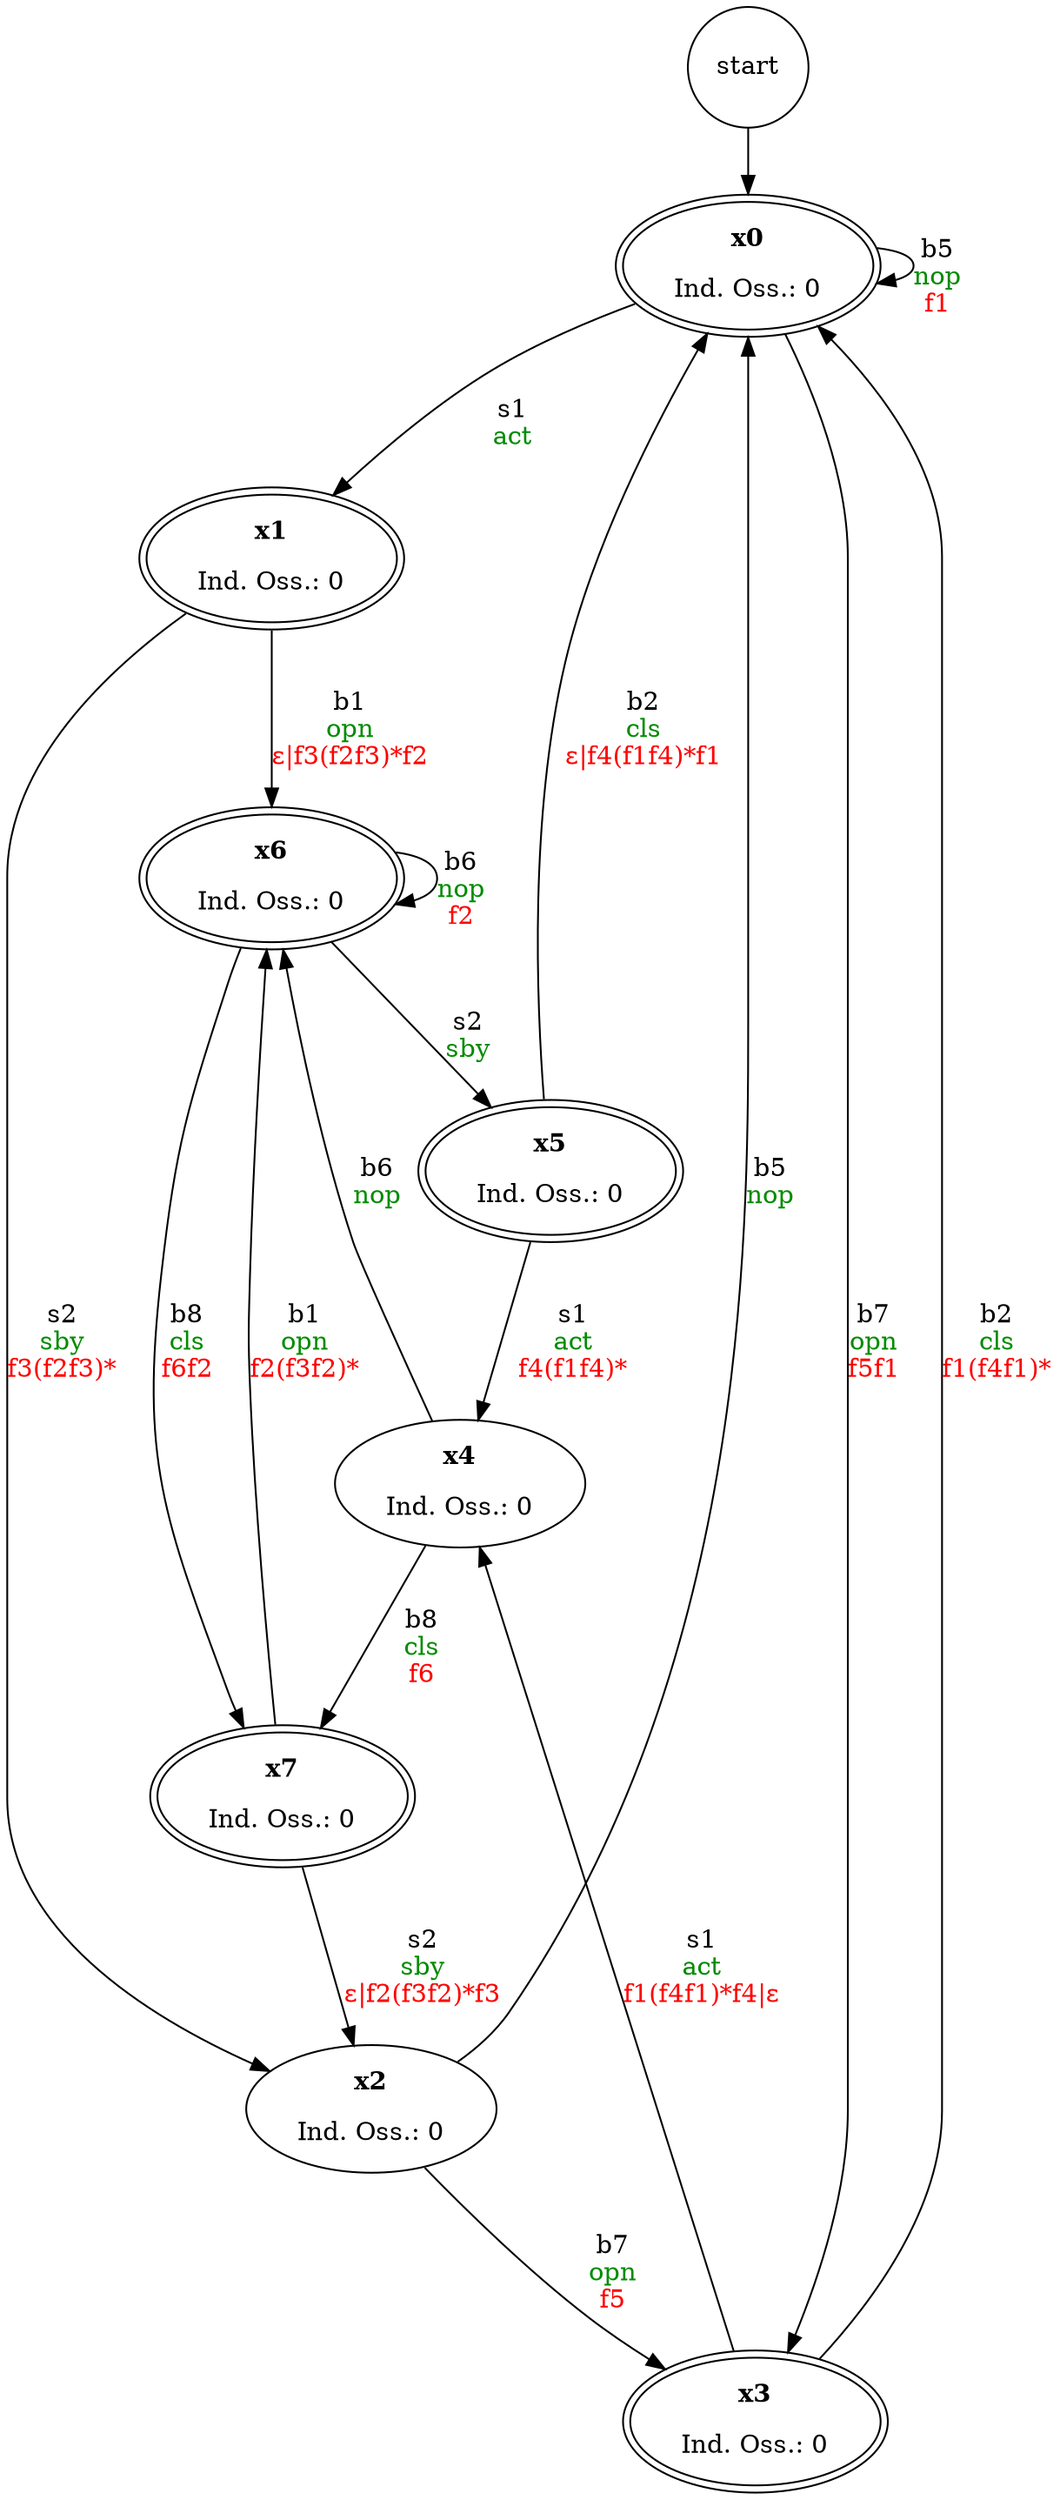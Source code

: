 digraph SpazioComportamentale {
    // ARCHI
    start	->	nx0
	nx0	->	nx1 [label=<<br/>s1<br/><font color="green4">act</font>>]
	nx0	->	nx0 [label=<<br/>b5<br/><font color="green4">nop</font><br/><font color="red">f1</font>>]
	nx0	->	nx3 [label=<<br/>b7<br/><font color="green4">opn</font><br/><font color="red">f5f1</font>>]
	nx1	->	nx6 [label=<<br/>b1<br/><font color="green4">opn</font><br/><font color="red">ε|f3(f2f3)*f2</font>>]
	nx1	->	nx2 [label=<<br/>s2<br/><font color="green4">sby</font><br/><font color="red">f3(f2f3)*</font>>]
	nx6	->	nx5 [label=<<br/>s2<br/><font color="green4">sby</font>>]
	nx6	->	nx6 [label=<<br/>b6<br/><font color="green4">nop</font><br/><font color="red">f2</font>>]
	nx6	->	nx7 [label=<<br/>b8<br/><font color="green4">cls</font><br/><font color="red">f6f2</font>>]
	nx3	->	nx4 [label=<<br/>s1<br/><font color="green4">act</font><br/><font color="red">f1(f4f1)*f4|ε</font>>]
	nx3	->	nx0 [label=<<br/>b2<br/><font color="green4">cls</font><br/><font color="red">f1(f4f1)*</font>>]
	nx4	->	nx6 [label=<<br/>b6<br/><font color="green4">nop</font>>]
	nx4	->	nx7 [label=<<br/>b8<br/><font color="green4">cls</font><br/><font color="red">f6</font>>]
	nx7	->	nx2 [label=<<br/>s2<br/><font color="green4">sby</font><br/><font color="red">ε|f2(f3f2)*f3</font>>]
	nx7	->	nx6 [label=<<br/>b1<br/><font color="green4">opn</font><br/><font color="red">f2(f3f2)*</font>>]
	nx5	->	nx0 [label=<<br/>b2<br/><font color="green4">cls</font><br/><font color="red">ε|f4(f1f4)*f1</font>>]
	nx5	->	nx4 [label=<<br/>s1<br/><font color="green4">act</font><br/><font color="red">f4(f1f4)*</font>>]
	nx2	->	nx0 [label=<<br/>b5<br/><font color="green4">nop</font>>]
	nx2	->	nx3 [label=<<br/>b7<br/><font color="green4">opn</font><br/><font color="red">f5</font>>]

    // NODI
    start[shape="circle"]
	nx0 [label=<<b>x0</b><br/> <br/>Ind. Oss.: 0> peripheries=2]
	nx1 [label=<<b>x1</b><br/> <br/>Ind. Oss.: 0> peripheries=2]
	nx6 [label=<<b>x6</b><br/> <br/>Ind. Oss.: 0> peripheries=2]
	nx3 [label=<<b>x3</b><br/> <br/>Ind. Oss.: 0> peripheries=2]
	nx4 [label=<<b>x4</b><br/> <br/>Ind. Oss.: 0>]
	nx7 [label=<<b>x7</b><br/> <br/>Ind. Oss.: 0> peripheries=2]
	nx5 [label=<<b>x5</b><br/> <br/>Ind. Oss.: 0> peripheries=2]
	nx2 [label=<<b>x2</b><br/> <br/>Ind. Oss.: 0>]
}
